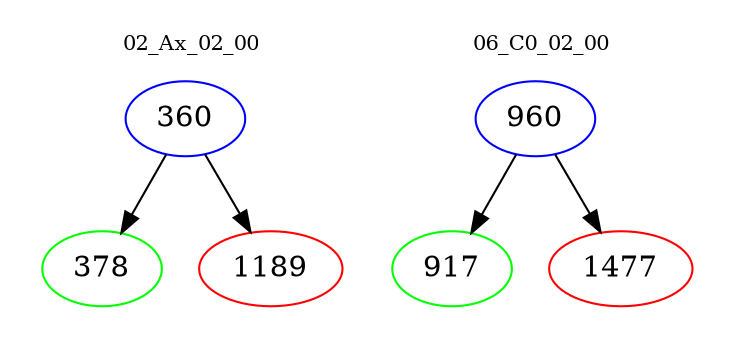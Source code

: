 digraph{
subgraph cluster_0 {
color = white
label = "02_Ax_02_00";
fontsize=10;
T0_360 [label="360", color="blue"]
T0_360 -> T0_378 [color="black"]
T0_378 [label="378", color="green"]
T0_360 -> T0_1189 [color="black"]
T0_1189 [label="1189", color="red"]
}
subgraph cluster_1 {
color = white
label = "06_C0_02_00";
fontsize=10;
T1_960 [label="960", color="blue"]
T1_960 -> T1_917 [color="black"]
T1_917 [label="917", color="green"]
T1_960 -> T1_1477 [color="black"]
T1_1477 [label="1477", color="red"]
}
}
